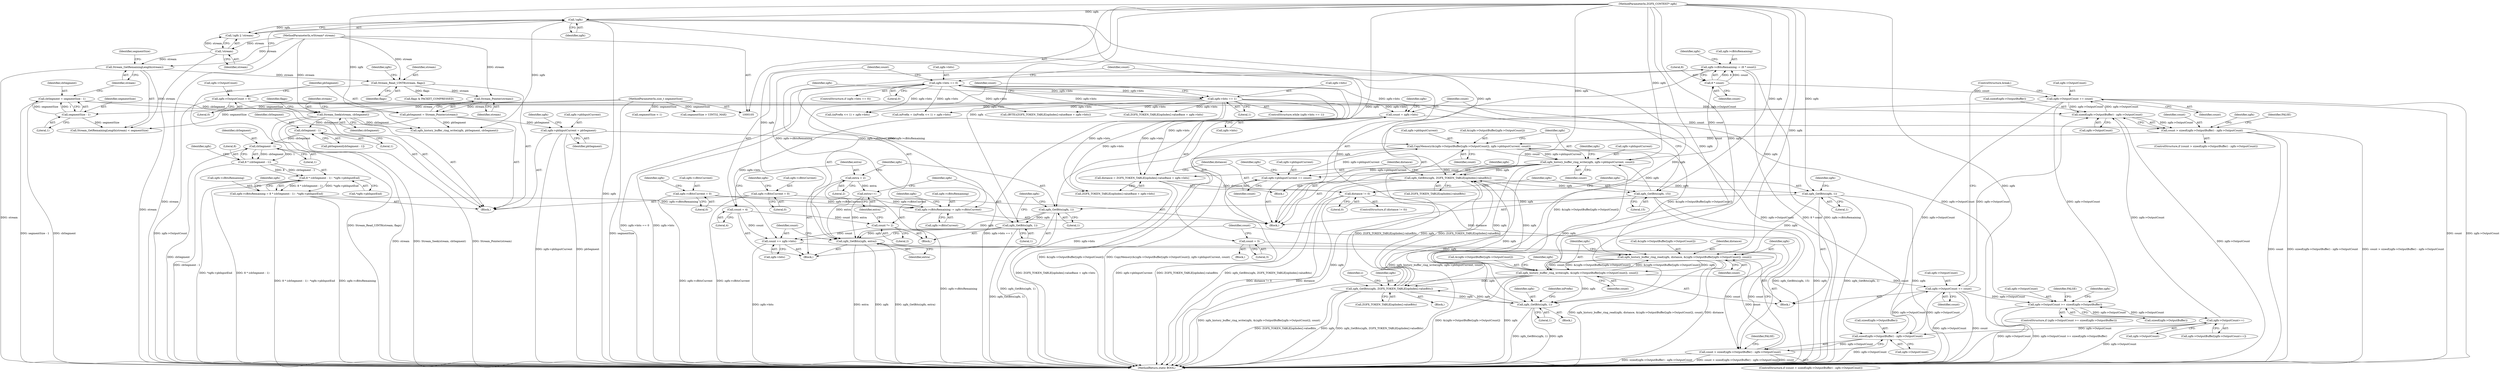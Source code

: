 digraph "0_FreeRDP_17c363a5162fd4dc77b1df54e48d7bd9bf6b3be7_0@API" {
"1000544" [label="(Call,zgfx->cBitsRemaining -= (8 * count))"];
"1000548" [label="(Call,8 * count)"];
"1000533" [label="(Call,zgfx_history_buffer_ring_write(zgfx, zgfx->pbInputCurrent, count))"];
"1000482" [label="(Call,zgfx_GetBits(zgfx, 15))"];
"1000369" [label="(Call,zgfx_GetBits(zgfx, ZGFX_TOKEN_TABLE[opIndex].valueBits))"];
"1000125" [label="(Call,!zgfx)"];
"1000106" [label="(MethodParameterIn,ZGFX_CONTEXT* zgfx)"];
"1000464" [label="(Call,zgfx_history_buffer_ring_write(zgfx, &(zgfx->OutputBuffer[zgfx->OutputCount]), count))"];
"1000452" [label="(Call,zgfx_history_buffer_ring_read(zgfx, distance, &(zgfx->OutputBuffer[zgfx->OutputCount]), count))"];
"1000392" [label="(Call,zgfx_GetBits(zgfx, 1))"];
"1000431" [label="(Call,zgfx_GetBits(zgfx, extra))"];
"1000413" [label="(Call,zgfx_GetBits(zgfx, 1))"];
"1000428" [label="(Call,zgfx_GetBits(zgfx, 1))"];
"1000426" [label="(Call,extra++)"];
"1000410" [label="(Call,extra = 2)"];
"1000388" [label="(Call,distance != 0)"];
"1000376" [label="(Call,distance = ZGFX_TOKEN_TABLE[opIndex].valueBase + zgfx->bits)"];
"1000396" [label="(Call,zgfx->bits == 0)"];
"1000417" [label="(Call,zgfx->bits == 1)"];
"1000520" [label="(Call,CopyMemory(&(zgfx->OutputBuffer[zgfx->OutputCount]), zgfx->pbInputCurrent, count))"];
"1000539" [label="(Call,zgfx->pbInputCurrent += count)"];
"1000198" [label="(Call,zgfx->pbInputCurrent = pbSegment)"];
"1000159" [label="(Call,pbSegment = Stream_Pointer(stream))"];
"1000161" [label="(Call,Stream_Pointer(stream))"];
"1000151" [label="(Call,Stream_Read_UINT8(stream, flags))"];
"1000139" [label="(Call,Stream_GetRemainingLength(stream))"];
"1000127" [label="(Call,!stream)"];
"1000107" [label="(MethodParameterIn,wStream* stream)"];
"1000508" [label="(Call,count > sizeof(zgfx->OutputBuffer) - zgfx->OutputCount)"];
"1000485" [label="(Call,count = zgfx->bits)"];
"1000510" [label="(Call,sizeof(zgfx->OutputBuffer) - zgfx->OutputCount)"];
"1000551" [label="(Call,zgfx->OutputCount += count)"];
"1000362" [label="(Call,zgfx->OutputCount++)"];
"1000347" [label="(Call,zgfx->OutputCount >= sizeof(zgfx->OutputBuffer))"];
"1000475" [label="(Call,zgfx->OutputCount += count)"];
"1000442" [label="(Call,sizeof(zgfx->OutputBuffer) - zgfx->OutputCount)"];
"1000154" [label="(Call,zgfx->OutputCount = 0)"];
"1000440" [label="(Call,count > sizeof(zgfx->OutputBuffer) - zgfx->OutputCount)"];
"1000402" [label="(Call,count = 3)"];
"1000434" [label="(Call,count += zgfx->bits)"];
"1000407" [label="(Call,count = 4)"];
"1000423" [label="(Call,count *= 2)"];
"1000303" [label="(Call,zgfx_GetBits(zgfx, ZGFX_TOKEN_TABLE[opIndex].valueBits))"];
"1000271" [label="(Call,zgfx_GetBits(zgfx, 1))"];
"1000490" [label="(Call,zgfx->cBitsRemaining -= zgfx->cBitsCurrent)"];
"1000497" [label="(Call,zgfx->cBitsCurrent = 0)"];
"1000227" [label="(Call,zgfx->cBitsCurrent = 0)"];
"1000213" [label="(Call,zgfx->cBitsRemaining = 8 * (cbSegment - 1) - *zgfx->pbInputEnd)"];
"1000217" [label="(Call,8 * (cbSegment - 1) - *zgfx->pbInputEnd)"];
"1000218" [label="(Call,8 * (cbSegment - 1))"];
"1000220" [label="(Call,cbSegment - 1)"];
"1000210" [label="(Call,cbSegment - 1)"];
"1000163" [label="(Call,Stream_Seek(stream, cbSegment))"];
"1000131" [label="(Call,cbSegment = segmentSize - 1)"];
"1000133" [label="(Call,segmentSize - 1)"];
"1000108" [label="(MethodParameterIn,size_t segmentSize)"];
"1000544" [label="(Call,zgfx->cBitsRemaining -= (8 * count))"];
"1000231" [label="(Literal,0)"];
"1000541" [label="(Identifier,zgfx)"];
"1000498" [label="(Call,zgfx->cBitsCurrent)"];
"1000229" [label="(Identifier,zgfx)"];
"1000482" [label="(Call,zgfx_GetBits(zgfx, 15))"];
"1000435" [label="(Identifier,count)"];
"1000494" [label="(Call,zgfx->cBitsCurrent)"];
"1000222" [label="(Literal,1)"];
"1000452" [label="(Call,zgfx_history_buffer_ring_read(zgfx, distance, &(zgfx->OutputBuffer[zgfx->OutputCount]), count))"];
"1000152" [label="(Identifier,stream)"];
"1000314" [label="(Call,ZGFX_TOKEN_TABLE[opIndex].valueBase + zgfx->bits)"];
"1000347" [label="(Call,zgfx->OutputCount >= sizeof(zgfx->OutputBuffer))"];
"1000432" [label="(Identifier,zgfx)"];
"1000481" [label="(Block,)"];
"1000108" [label="(MethodParameterIn,size_t segmentSize)"];
"1000442" [label="(Call,sizeof(zgfx->OutputBuffer) - zgfx->OutputCount)"];
"1000484" [label="(Literal,15)"];
"1000225" [label="(Identifier,zgfx)"];
"1000133" [label="(Call,segmentSize - 1)"];
"1000544" [label="(Call,zgfx->cBitsRemaining -= (8 * count))"];
"1000540" [label="(Call,zgfx->pbInputCurrent)"];
"1000348" [label="(Call,zgfx->OutputCount)"];
"1000404" [label="(Literal,3)"];
"1000524" [label="(Identifier,zgfx)"];
"1000543" [label="(Identifier,count)"];
"1000433" [label="(Identifier,extra)"];
"1000545" [label="(Call,zgfx->cBitsRemaining)"];
"1000486" [label="(Identifier,count)"];
"1000521" [label="(Call,&(zgfx->OutputBuffer[zgfx->OutputCount]))"];
"1000491" [label="(Call,zgfx->cBitsRemaining)"];
"1000487" [label="(Call,zgfx->bits)"];
"1000507" [label="(ControlStructure,if (count > sizeof(zgfx->OutputBuffer) - zgfx->OutputCount))"];
"1000210" [label="(Call,cbSegment - 1)"];
"1000463" [label="(Identifier,count)"];
"1000499" [label="(Identifier,zgfx)"];
"1000413" [label="(Call,zgfx_GetBits(zgfx, 1))"];
"1000199" [label="(Call,zgfx->pbInputCurrent)"];
"1000212" [label="(Literal,1)"];
"1000455" [label="(Call,&(zgfx->OutputBuffer[zgfx->OutputCount]))"];
"1000410" [label="(Call,extra = 2)"];
"1000370" [label="(Identifier,zgfx)"];
"1000305" [label="(Call,ZGFX_TOKEN_TABLE[opIndex].valueBits)"];
"1000161" [label="(Call,Stream_Pointer(stream))"];
"1000228" [label="(Call,zgfx->cBitsCurrent)"];
"1000134" [label="(Identifier,segmentSize)"];
"1000132" [label="(Identifier,cbSegment)"];
"1000127" [label="(Call,!stream)"];
"1000422" [label="(Block,)"];
"1000234" [label="(Identifier,zgfx)"];
"1000356" [label="(Identifier,FALSE)"];
"1000124" [label="(Call,!zgfx || !stream)"];
"1000371" [label="(Call,ZGFX_TOKEN_TABLE[opIndex].valueBits)"];
"1000424" [label="(Identifier,count)"];
"1000550" [label="(Identifier,count)"];
"1000271" [label="(Call,zgfx_GetBits(zgfx, 1))"];
"1000311" [label="(Identifier,c)"];
"1000146" [label="(Call,segmentSize > UINT32_MAX)"];
"1000377" [label="(Identifier,distance)"];
"1000275" [label="(Identifier,inPrefix)"];
"1000219" [label="(Literal,8)"];
"1000394" [label="(Literal,1)"];
"1000465" [label="(Identifier,zgfx)"];
"1000403" [label="(Identifier,count)"];
"1000227" [label="(Call,zgfx->cBitsCurrent = 0)"];
"1000474" [label="(Identifier,count)"];
"1000393" [label="(Identifier,zgfx)"];
"1000529" [label="(Call,zgfx->pbInputCurrent)"];
"1000501" [label="(Literal,0)"];
"1000125" [label="(Call,!zgfx)"];
"1000508" [label="(Call,count > sizeof(zgfx->OutputBuffer) - zgfx->OutputCount)"];
"1000303" [label="(Call,zgfx_GetBits(zgfx, ZGFX_TOKEN_TABLE[opIndex].valueBits))"];
"1000128" [label="(Identifier,stream)"];
"1000398" [label="(Identifier,zgfx)"];
"1000205" [label="(Identifier,zgfx)"];
"1000107" [label="(MethodParameterIn,wStream* stream)"];
"1000451" [label="(Identifier,FALSE)"];
"1000419" [label="(Identifier,zgfx)"];
"1000434" [label="(Call,count += zgfx->bits)"];
"1000519" [label="(Identifier,FALSE)"];
"1000479" [label="(Identifier,count)"];
"1000509" [label="(Identifier,count)"];
"1000466" [label="(Call,&(zgfx->OutputBuffer[zgfx->OutputCount]))"];
"1000407" [label="(Call,count = 4)"];
"1000551" [label="(Call,zgfx->OutputCount += count)"];
"1000131" [label="(Call,cbSegment = segmentSize - 1)"];
"1000476" [label="(Call,zgfx->OutputCount)"];
"1000555" [label="(Identifier,count)"];
"1000429" [label="(Identifier,zgfx)"];
"1000440" [label="(Call,count > sizeof(zgfx->OutputBuffer) - zgfx->OutputCount)"];
"1000138" [label="(Call,Stream_GetRemainingLength(stream) < segmentSize)"];
"1000358" [label="(Call,zgfx->OutputBuffer[zgfx->OutputCount++])"];
"1000406" [label="(Block,)"];
"1000162" [label="(Identifier,stream)"];
"1000202" [label="(Identifier,pbSegment)"];
"1000533" [label="(Call,zgfx_history_buffer_ring_write(zgfx, zgfx->pbInputCurrent, count))"];
"1000538" [label="(Identifier,count)"];
"1000490" [label="(Call,zgfx->cBitsRemaining -= zgfx->cBitsCurrent)"];
"1000302" [label="(Block,)"];
"1000304" [label="(Identifier,zgfx)"];
"1000143" [label="(Call,segmentSize < 1)"];
"1000430" [label="(Literal,1)"];
"1000475" [label="(Call,zgfx->OutputCount += count)"];
"1000535" [label="(Call,zgfx->pbInputCurrent)"];
"1000141" [label="(Identifier,segmentSize)"];
"1000376" [label="(Call,distance = ZGFX_TOKEN_TABLE[opIndex].valueBase + zgfx->bits)"];
"1000504" [label="(Identifier,zgfx)"];
"1000172" [label="(Call,zgfx_history_buffer_ring_write(zgfx, pbSegment, cbSegment))"];
"1000532" [label="(Identifier,count)"];
"1000106" [label="(MethodParameterIn,ZGFX_CONTEXT* zgfx)"];
"1000392" [label="(Call,zgfx_GetBits(zgfx, 1))"];
"1000389" [label="(Identifier,distance)"];
"1000140" [label="(Identifier,stream)"];
"1000397" [label="(Call,zgfx->bits)"];
"1000441" [label="(Identifier,count)"];
"1000273" [label="(Literal,1)"];
"1000139" [label="(Call,Stream_GetRemainingLength(stream))"];
"1000395" [label="(ControlStructure,if (zgfx->bits == 0))"];
"1000414" [label="(Identifier,zgfx)"];
"1000126" [label="(Identifier,zgfx)"];
"1000270" [label="(Block,)"];
"1000363" [label="(Call,zgfx->OutputCount)"];
"1000213" [label="(Call,zgfx->cBitsRemaining = 8 * (cbSegment - 1) - *zgfx->pbInputEnd)"];
"1000520" [label="(Call,CopyMemory(&(zgfx->OutputBuffer[zgfx->OutputCount]), zgfx->pbInputCurrent, count))"];
"1000546" [label="(Identifier,zgfx)"];
"1000158" [label="(Literal,0)"];
"1000198" [label="(Call,zgfx->pbInputCurrent = pbSegment)"];
"1000426" [label="(Call,extra++)"];
"1000418" [label="(Call,zgfx->bits)"];
"1000154" [label="(Call,zgfx->OutputCount = 0)"];
"1000208" [label="(Call,pbSegment[cbSegment - 1])"];
"1000109" [label="(Block,)"];
"1000400" [label="(Literal,0)"];
"1000362" [label="(Call,zgfx->OutputCount++)"];
"1000411" [label="(Identifier,extra)"];
"1000368" [label="(Block,)"];
"1000453" [label="(Identifier,zgfx)"];
"1000454" [label="(Identifier,distance)"];
"1000391" [label="(Block,)"];
"1000492" [label="(Identifier,zgfx)"];
"1000511" [label="(Call,sizeof(zgfx->OutputBuffer))"];
"1000153" [label="(Identifier,flags)"];
"1000549" [label="(Literal,8)"];
"1000548" [label="(Call,8 * count)"];
"1000217" [label="(Call,8 * (cbSegment - 1) - *zgfx->pbInputEnd)"];
"1000351" [label="(Call,sizeof(zgfx->OutputBuffer))"];
"1000539" [label="(Call,zgfx->pbInputCurrent += count)"];
"1000412" [label="(Literal,2)"];
"1000417" [label="(Call,zgfx->bits == 1)"];
"1000556" [label="(ControlStructure,break;)"];
"1000360" [label="(Identifier,zgfx)"];
"1000155" [label="(Call,zgfx->OutputCount)"];
"1000423" [label="(Call,count *= 2)"];
"1000431" [label="(Call,zgfx_GetBits(zgfx, extra))"];
"1000220" [label="(Call,cbSegment - 1)"];
"1000497" [label="(Call,zgfx->cBitsCurrent = 0)"];
"1000135" [label="(Literal,1)"];
"1000390" [label="(Literal,0)"];
"1000168" [label="(Call,flags & PACKET_COMPRESSED)"];
"1000272" [label="(Identifier,zgfx)"];
"1000165" [label="(Identifier,cbSegment)"];
"1000346" [label="(ControlStructure,if (zgfx->OutputCount >= sizeof(zgfx->OutputBuffer)))"];
"1000428" [label="(Call,zgfx_GetBits(zgfx, 1))"];
"1000276" [label="(Call,(inPrefix << 1) + zgfx->bits)"];
"1000164" [label="(Identifier,stream)"];
"1000401" [label="(Block,)"];
"1000223" [label="(Call,*zgfx->pbInputEnd)"];
"1000436" [label="(Call,zgfx->bits)"];
"1000169" [label="(Identifier,flags)"];
"1000559" [label="(MethodReturn,static BOOL)"];
"1000415" [label="(Literal,1)"];
"1000388" [label="(Call,distance != 0)"];
"1000274" [label="(Call,inPrefix = (inPrefix << 1) + zgfx->bits)"];
"1000485" [label="(Call,count = zgfx->bits)"];
"1000214" [label="(Call,zgfx->cBitsRemaining)"];
"1000218" [label="(Call,8 * (cbSegment - 1))"];
"1000553" [label="(Identifier,zgfx)"];
"1000160" [label="(Identifier,pbSegment)"];
"1000387" [label="(ControlStructure,if (distance != 0))"];
"1000464" [label="(Call,zgfx_history_buffer_ring_write(zgfx, &(zgfx->OutputBuffer[zgfx->OutputCount]), count))"];
"1000408" [label="(Identifier,count)"];
"1000221" [label="(Identifier,cbSegment)"];
"1000427" [label="(Identifier,extra)"];
"1000425" [label="(Literal,2)"];
"1000447" [label="(Call,zgfx->OutputCount)"];
"1000151" [label="(Call,Stream_Read_UINT8(stream, flags))"];
"1000369" [label="(Call,zgfx_GetBits(zgfx, ZGFX_TOKEN_TABLE[opIndex].valueBits))"];
"1000477" [label="(Identifier,zgfx)"];
"1000396" [label="(Call,zgfx->bits == 0)"];
"1000312" [label="(Call,(BYTE)(ZGFX_TOKEN_TABLE[opIndex].valueBase + zgfx->bits))"];
"1000510" [label="(Call,sizeof(zgfx->OutputBuffer) - zgfx->OutputCount)"];
"1000483" [label="(Identifier,zgfx)"];
"1000416" [label="(ControlStructure,while (zgfx->bits == 1))"];
"1000402" [label="(Call,count = 3)"];
"1000552" [label="(Call,zgfx->OutputCount)"];
"1000439" [label="(ControlStructure,if (count > sizeof(zgfx->OutputBuffer) - zgfx->OutputCount))"];
"1000156" [label="(Identifier,zgfx)"];
"1000515" [label="(Call,zgfx->OutputCount)"];
"1000378" [label="(Call,ZGFX_TOKEN_TABLE[opIndex].valueBase + zgfx->bits)"];
"1000421" [label="(Literal,1)"];
"1000409" [label="(Literal,4)"];
"1000534" [label="(Identifier,zgfx)"];
"1000159" [label="(Call,pbSegment = Stream_Pointer(stream))"];
"1000443" [label="(Call,sizeof(zgfx->OutputBuffer))"];
"1000211" [label="(Identifier,cbSegment)"];
"1000163" [label="(Call,Stream_Seek(stream, cbSegment))"];
"1000544" -> "1000481"  [label="AST: "];
"1000544" -> "1000548"  [label="CFG: "];
"1000545" -> "1000544"  [label="AST: "];
"1000548" -> "1000544"  [label="AST: "];
"1000553" -> "1000544"  [label="CFG: "];
"1000544" -> "1000559"  [label="DDG: 8 * count"];
"1000544" -> "1000559"  [label="DDG: zgfx->cBitsRemaining"];
"1000544" -> "1000490"  [label="DDG: zgfx->cBitsRemaining"];
"1000548" -> "1000544"  [label="DDG: 8"];
"1000548" -> "1000544"  [label="DDG: count"];
"1000490" -> "1000544"  [label="DDG: zgfx->cBitsRemaining"];
"1000548" -> "1000550"  [label="CFG: "];
"1000549" -> "1000548"  [label="AST: "];
"1000550" -> "1000548"  [label="AST: "];
"1000533" -> "1000548"  [label="DDG: count"];
"1000548" -> "1000551"  [label="DDG: count"];
"1000533" -> "1000481"  [label="AST: "];
"1000533" -> "1000538"  [label="CFG: "];
"1000534" -> "1000533"  [label="AST: "];
"1000535" -> "1000533"  [label="AST: "];
"1000538" -> "1000533"  [label="AST: "];
"1000541" -> "1000533"  [label="CFG: "];
"1000533" -> "1000559"  [label="DDG: zgfx_history_buffer_ring_write(zgfx, zgfx->pbInputCurrent, count)"];
"1000533" -> "1000559"  [label="DDG: zgfx"];
"1000533" -> "1000271"  [label="DDG: zgfx"];
"1000533" -> "1000303"  [label="DDG: zgfx"];
"1000533" -> "1000369"  [label="DDG: zgfx"];
"1000482" -> "1000533"  [label="DDG: zgfx"];
"1000106" -> "1000533"  [label="DDG: zgfx"];
"1000520" -> "1000533"  [label="DDG: zgfx->pbInputCurrent"];
"1000520" -> "1000533"  [label="DDG: count"];
"1000533" -> "1000539"  [label="DDG: count"];
"1000533" -> "1000539"  [label="DDG: zgfx->pbInputCurrent"];
"1000482" -> "1000481"  [label="AST: "];
"1000482" -> "1000484"  [label="CFG: "];
"1000483" -> "1000482"  [label="AST: "];
"1000484" -> "1000482"  [label="AST: "];
"1000486" -> "1000482"  [label="CFG: "];
"1000482" -> "1000559"  [label="DDG: zgfx"];
"1000482" -> "1000559"  [label="DDG: zgfx_GetBits(zgfx, 15)"];
"1000369" -> "1000482"  [label="DDG: zgfx"];
"1000106" -> "1000482"  [label="DDG: zgfx"];
"1000369" -> "1000368"  [label="AST: "];
"1000369" -> "1000371"  [label="CFG: "];
"1000370" -> "1000369"  [label="AST: "];
"1000371" -> "1000369"  [label="AST: "];
"1000377" -> "1000369"  [label="CFG: "];
"1000369" -> "1000559"  [label="DDG: zgfx_GetBits(zgfx, ZGFX_TOKEN_TABLE[opIndex].valueBits)"];
"1000369" -> "1000559"  [label="DDG: ZGFX_TOKEN_TABLE[opIndex].valueBits"];
"1000369" -> "1000303"  [label="DDG: ZGFX_TOKEN_TABLE[opIndex].valueBits"];
"1000125" -> "1000369"  [label="DDG: zgfx"];
"1000464" -> "1000369"  [label="DDG: zgfx"];
"1000303" -> "1000369"  [label="DDG: zgfx"];
"1000303" -> "1000369"  [label="DDG: ZGFX_TOKEN_TABLE[opIndex].valueBits"];
"1000271" -> "1000369"  [label="DDG: zgfx"];
"1000106" -> "1000369"  [label="DDG: zgfx"];
"1000369" -> "1000392"  [label="DDG: zgfx"];
"1000125" -> "1000124"  [label="AST: "];
"1000125" -> "1000126"  [label="CFG: "];
"1000126" -> "1000125"  [label="AST: "];
"1000128" -> "1000125"  [label="CFG: "];
"1000124" -> "1000125"  [label="CFG: "];
"1000125" -> "1000559"  [label="DDG: zgfx"];
"1000125" -> "1000124"  [label="DDG: zgfx"];
"1000106" -> "1000125"  [label="DDG: zgfx"];
"1000125" -> "1000172"  [label="DDG: zgfx"];
"1000125" -> "1000271"  [label="DDG: zgfx"];
"1000125" -> "1000303"  [label="DDG: zgfx"];
"1000106" -> "1000105"  [label="AST: "];
"1000106" -> "1000559"  [label="DDG: zgfx"];
"1000106" -> "1000172"  [label="DDG: zgfx"];
"1000106" -> "1000271"  [label="DDG: zgfx"];
"1000106" -> "1000303"  [label="DDG: zgfx"];
"1000106" -> "1000392"  [label="DDG: zgfx"];
"1000106" -> "1000413"  [label="DDG: zgfx"];
"1000106" -> "1000428"  [label="DDG: zgfx"];
"1000106" -> "1000431"  [label="DDG: zgfx"];
"1000106" -> "1000452"  [label="DDG: zgfx"];
"1000106" -> "1000464"  [label="DDG: zgfx"];
"1000464" -> "1000391"  [label="AST: "];
"1000464" -> "1000474"  [label="CFG: "];
"1000465" -> "1000464"  [label="AST: "];
"1000466" -> "1000464"  [label="AST: "];
"1000474" -> "1000464"  [label="AST: "];
"1000477" -> "1000464"  [label="CFG: "];
"1000464" -> "1000559"  [label="DDG: zgfx"];
"1000464" -> "1000559"  [label="DDG: zgfx_history_buffer_ring_write(zgfx, &(zgfx->OutputBuffer[zgfx->OutputCount]), count)"];
"1000464" -> "1000559"  [label="DDG: &(zgfx->OutputBuffer[zgfx->OutputCount])"];
"1000464" -> "1000271"  [label="DDG: zgfx"];
"1000464" -> "1000303"  [label="DDG: zgfx"];
"1000464" -> "1000452"  [label="DDG: &(zgfx->OutputBuffer[zgfx->OutputCount])"];
"1000452" -> "1000464"  [label="DDG: zgfx"];
"1000452" -> "1000464"  [label="DDG: &(zgfx->OutputBuffer[zgfx->OutputCount])"];
"1000452" -> "1000464"  [label="DDG: count"];
"1000464" -> "1000475"  [label="DDG: count"];
"1000464" -> "1000520"  [label="DDG: &(zgfx->OutputBuffer[zgfx->OutputCount])"];
"1000452" -> "1000391"  [label="AST: "];
"1000452" -> "1000463"  [label="CFG: "];
"1000453" -> "1000452"  [label="AST: "];
"1000454" -> "1000452"  [label="AST: "];
"1000455" -> "1000452"  [label="AST: "];
"1000463" -> "1000452"  [label="AST: "];
"1000465" -> "1000452"  [label="CFG: "];
"1000452" -> "1000559"  [label="DDG: zgfx_history_buffer_ring_read(zgfx, distance, &(zgfx->OutputBuffer[zgfx->OutputCount]), count)"];
"1000452" -> "1000559"  [label="DDG: distance"];
"1000392" -> "1000452"  [label="DDG: zgfx"];
"1000431" -> "1000452"  [label="DDG: zgfx"];
"1000388" -> "1000452"  [label="DDG: distance"];
"1000520" -> "1000452"  [label="DDG: &(zgfx->OutputBuffer[zgfx->OutputCount])"];
"1000440" -> "1000452"  [label="DDG: count"];
"1000392" -> "1000391"  [label="AST: "];
"1000392" -> "1000394"  [label="CFG: "];
"1000393" -> "1000392"  [label="AST: "];
"1000394" -> "1000392"  [label="AST: "];
"1000398" -> "1000392"  [label="CFG: "];
"1000392" -> "1000559"  [label="DDG: zgfx_GetBits(zgfx, 1)"];
"1000392" -> "1000559"  [label="DDG: zgfx"];
"1000392" -> "1000413"  [label="DDG: zgfx"];
"1000431" -> "1000406"  [label="AST: "];
"1000431" -> "1000433"  [label="CFG: "];
"1000432" -> "1000431"  [label="AST: "];
"1000433" -> "1000431"  [label="AST: "];
"1000435" -> "1000431"  [label="CFG: "];
"1000431" -> "1000559"  [label="DDG: zgfx"];
"1000431" -> "1000559"  [label="DDG: zgfx_GetBits(zgfx, extra)"];
"1000431" -> "1000559"  [label="DDG: extra"];
"1000413" -> "1000431"  [label="DDG: zgfx"];
"1000428" -> "1000431"  [label="DDG: zgfx"];
"1000426" -> "1000431"  [label="DDG: extra"];
"1000410" -> "1000431"  [label="DDG: extra"];
"1000413" -> "1000406"  [label="AST: "];
"1000413" -> "1000415"  [label="CFG: "];
"1000414" -> "1000413"  [label="AST: "];
"1000415" -> "1000413"  [label="AST: "];
"1000419" -> "1000413"  [label="CFG: "];
"1000413" -> "1000559"  [label="DDG: zgfx_GetBits(zgfx, 1)"];
"1000413" -> "1000428"  [label="DDG: zgfx"];
"1000428" -> "1000422"  [label="AST: "];
"1000428" -> "1000430"  [label="CFG: "];
"1000429" -> "1000428"  [label="AST: "];
"1000430" -> "1000428"  [label="AST: "];
"1000419" -> "1000428"  [label="CFG: "];
"1000428" -> "1000559"  [label="DDG: zgfx_GetBits(zgfx, 1)"];
"1000426" -> "1000422"  [label="AST: "];
"1000426" -> "1000427"  [label="CFG: "];
"1000427" -> "1000426"  [label="AST: "];
"1000429" -> "1000426"  [label="CFG: "];
"1000410" -> "1000426"  [label="DDG: extra"];
"1000410" -> "1000406"  [label="AST: "];
"1000410" -> "1000412"  [label="CFG: "];
"1000411" -> "1000410"  [label="AST: "];
"1000412" -> "1000410"  [label="AST: "];
"1000414" -> "1000410"  [label="CFG: "];
"1000388" -> "1000387"  [label="AST: "];
"1000388" -> "1000390"  [label="CFG: "];
"1000389" -> "1000388"  [label="AST: "];
"1000390" -> "1000388"  [label="AST: "];
"1000393" -> "1000388"  [label="CFG: "];
"1000483" -> "1000388"  [label="CFG: "];
"1000388" -> "1000559"  [label="DDG: distance"];
"1000388" -> "1000559"  [label="DDG: distance != 0"];
"1000376" -> "1000388"  [label="DDG: distance"];
"1000376" -> "1000368"  [label="AST: "];
"1000376" -> "1000378"  [label="CFG: "];
"1000377" -> "1000376"  [label="AST: "];
"1000378" -> "1000376"  [label="AST: "];
"1000389" -> "1000376"  [label="CFG: "];
"1000376" -> "1000559"  [label="DDG: ZGFX_TOKEN_TABLE[opIndex].valueBase + zgfx->bits"];
"1000396" -> "1000376"  [label="DDG: zgfx->bits"];
"1000417" -> "1000376"  [label="DDG: zgfx->bits"];
"1000396" -> "1000395"  [label="AST: "];
"1000396" -> "1000400"  [label="CFG: "];
"1000397" -> "1000396"  [label="AST: "];
"1000400" -> "1000396"  [label="AST: "];
"1000403" -> "1000396"  [label="CFG: "];
"1000408" -> "1000396"  [label="CFG: "];
"1000396" -> "1000559"  [label="DDG: zgfx->bits == 0"];
"1000396" -> "1000559"  [label="DDG: zgfx->bits"];
"1000396" -> "1000274"  [label="DDG: zgfx->bits"];
"1000396" -> "1000276"  [label="DDG: zgfx->bits"];
"1000396" -> "1000312"  [label="DDG: zgfx->bits"];
"1000396" -> "1000314"  [label="DDG: zgfx->bits"];
"1000396" -> "1000378"  [label="DDG: zgfx->bits"];
"1000417" -> "1000396"  [label="DDG: zgfx->bits"];
"1000396" -> "1000417"  [label="DDG: zgfx->bits"];
"1000396" -> "1000485"  [label="DDG: zgfx->bits"];
"1000417" -> "1000416"  [label="AST: "];
"1000417" -> "1000421"  [label="CFG: "];
"1000418" -> "1000417"  [label="AST: "];
"1000421" -> "1000417"  [label="AST: "];
"1000424" -> "1000417"  [label="CFG: "];
"1000432" -> "1000417"  [label="CFG: "];
"1000417" -> "1000559"  [label="DDG: zgfx->bits == 1"];
"1000417" -> "1000274"  [label="DDG: zgfx->bits"];
"1000417" -> "1000276"  [label="DDG: zgfx->bits"];
"1000417" -> "1000312"  [label="DDG: zgfx->bits"];
"1000417" -> "1000314"  [label="DDG: zgfx->bits"];
"1000417" -> "1000378"  [label="DDG: zgfx->bits"];
"1000417" -> "1000434"  [label="DDG: zgfx->bits"];
"1000417" -> "1000485"  [label="DDG: zgfx->bits"];
"1000520" -> "1000481"  [label="AST: "];
"1000520" -> "1000532"  [label="CFG: "];
"1000521" -> "1000520"  [label="AST: "];
"1000529" -> "1000520"  [label="AST: "];
"1000532" -> "1000520"  [label="AST: "];
"1000534" -> "1000520"  [label="CFG: "];
"1000520" -> "1000559"  [label="DDG: CopyMemory(&(zgfx->OutputBuffer[zgfx->OutputCount]), zgfx->pbInputCurrent, count)"];
"1000520" -> "1000559"  [label="DDG: &(zgfx->OutputBuffer[zgfx->OutputCount])"];
"1000539" -> "1000520"  [label="DDG: zgfx->pbInputCurrent"];
"1000198" -> "1000520"  [label="DDG: zgfx->pbInputCurrent"];
"1000508" -> "1000520"  [label="DDG: count"];
"1000539" -> "1000481"  [label="AST: "];
"1000539" -> "1000543"  [label="CFG: "];
"1000540" -> "1000539"  [label="AST: "];
"1000543" -> "1000539"  [label="AST: "];
"1000546" -> "1000539"  [label="CFG: "];
"1000539" -> "1000559"  [label="DDG: zgfx->pbInputCurrent"];
"1000198" -> "1000109"  [label="AST: "];
"1000198" -> "1000202"  [label="CFG: "];
"1000199" -> "1000198"  [label="AST: "];
"1000202" -> "1000198"  [label="AST: "];
"1000205" -> "1000198"  [label="CFG: "];
"1000198" -> "1000559"  [label="DDG: zgfx->pbInputCurrent"];
"1000198" -> "1000559"  [label="DDG: pbSegment"];
"1000159" -> "1000198"  [label="DDG: pbSegment"];
"1000159" -> "1000109"  [label="AST: "];
"1000159" -> "1000161"  [label="CFG: "];
"1000160" -> "1000159"  [label="AST: "];
"1000161" -> "1000159"  [label="AST: "];
"1000164" -> "1000159"  [label="CFG: "];
"1000159" -> "1000559"  [label="DDG: Stream_Pointer(stream)"];
"1000161" -> "1000159"  [label="DDG: stream"];
"1000159" -> "1000172"  [label="DDG: pbSegment"];
"1000161" -> "1000162"  [label="CFG: "];
"1000162" -> "1000161"  [label="AST: "];
"1000151" -> "1000161"  [label="DDG: stream"];
"1000107" -> "1000161"  [label="DDG: stream"];
"1000161" -> "1000163"  [label="DDG: stream"];
"1000151" -> "1000109"  [label="AST: "];
"1000151" -> "1000153"  [label="CFG: "];
"1000152" -> "1000151"  [label="AST: "];
"1000153" -> "1000151"  [label="AST: "];
"1000156" -> "1000151"  [label="CFG: "];
"1000151" -> "1000559"  [label="DDG: Stream_Read_UINT8(stream, flags)"];
"1000139" -> "1000151"  [label="DDG: stream"];
"1000107" -> "1000151"  [label="DDG: stream"];
"1000151" -> "1000168"  [label="DDG: flags"];
"1000139" -> "1000138"  [label="AST: "];
"1000139" -> "1000140"  [label="CFG: "];
"1000140" -> "1000139"  [label="AST: "];
"1000141" -> "1000139"  [label="CFG: "];
"1000139" -> "1000559"  [label="DDG: stream"];
"1000139" -> "1000138"  [label="DDG: stream"];
"1000127" -> "1000139"  [label="DDG: stream"];
"1000107" -> "1000139"  [label="DDG: stream"];
"1000127" -> "1000124"  [label="AST: "];
"1000127" -> "1000128"  [label="CFG: "];
"1000128" -> "1000127"  [label="AST: "];
"1000124" -> "1000127"  [label="CFG: "];
"1000127" -> "1000559"  [label="DDG: stream"];
"1000127" -> "1000124"  [label="DDG: stream"];
"1000107" -> "1000127"  [label="DDG: stream"];
"1000107" -> "1000105"  [label="AST: "];
"1000107" -> "1000559"  [label="DDG: stream"];
"1000107" -> "1000163"  [label="DDG: stream"];
"1000508" -> "1000507"  [label="AST: "];
"1000508" -> "1000510"  [label="CFG: "];
"1000509" -> "1000508"  [label="AST: "];
"1000510" -> "1000508"  [label="AST: "];
"1000519" -> "1000508"  [label="CFG: "];
"1000524" -> "1000508"  [label="CFG: "];
"1000508" -> "1000559"  [label="DDG: count"];
"1000508" -> "1000559"  [label="DDG: sizeof(zgfx->OutputBuffer) - zgfx->OutputCount"];
"1000508" -> "1000559"  [label="DDG: count > sizeof(zgfx->OutputBuffer) - zgfx->OutputCount"];
"1000485" -> "1000508"  [label="DDG: count"];
"1000510" -> "1000508"  [label="DDG: zgfx->OutputCount"];
"1000485" -> "1000481"  [label="AST: "];
"1000485" -> "1000487"  [label="CFG: "];
"1000486" -> "1000485"  [label="AST: "];
"1000487" -> "1000485"  [label="AST: "];
"1000492" -> "1000485"  [label="CFG: "];
"1000485" -> "1000559"  [label="DDG: zgfx->bits"];
"1000510" -> "1000515"  [label="CFG: "];
"1000511" -> "1000510"  [label="AST: "];
"1000515" -> "1000510"  [label="AST: "];
"1000510" -> "1000559"  [label="DDG: zgfx->OutputCount"];
"1000551" -> "1000510"  [label="DDG: zgfx->OutputCount"];
"1000362" -> "1000510"  [label="DDG: zgfx->OutputCount"];
"1000475" -> "1000510"  [label="DDG: zgfx->OutputCount"];
"1000154" -> "1000510"  [label="DDG: zgfx->OutputCount"];
"1000510" -> "1000551"  [label="DDG: zgfx->OutputCount"];
"1000551" -> "1000481"  [label="AST: "];
"1000551" -> "1000555"  [label="CFG: "];
"1000552" -> "1000551"  [label="AST: "];
"1000555" -> "1000551"  [label="AST: "];
"1000556" -> "1000551"  [label="CFG: "];
"1000551" -> "1000559"  [label="DDG: count"];
"1000551" -> "1000559"  [label="DDG: zgfx->OutputCount"];
"1000551" -> "1000347"  [label="DDG: zgfx->OutputCount"];
"1000551" -> "1000442"  [label="DDG: zgfx->OutputCount"];
"1000362" -> "1000358"  [label="AST: "];
"1000362" -> "1000363"  [label="CFG: "];
"1000363" -> "1000362"  [label="AST: "];
"1000358" -> "1000362"  [label="CFG: "];
"1000362" -> "1000559"  [label="DDG: zgfx->OutputCount"];
"1000362" -> "1000347"  [label="DDG: zgfx->OutputCount"];
"1000347" -> "1000362"  [label="DDG: zgfx->OutputCount"];
"1000362" -> "1000442"  [label="DDG: zgfx->OutputCount"];
"1000347" -> "1000346"  [label="AST: "];
"1000347" -> "1000351"  [label="CFG: "];
"1000348" -> "1000347"  [label="AST: "];
"1000351" -> "1000347"  [label="AST: "];
"1000356" -> "1000347"  [label="CFG: "];
"1000360" -> "1000347"  [label="CFG: "];
"1000347" -> "1000559"  [label="DDG: zgfx->OutputCount"];
"1000347" -> "1000559"  [label="DDG: zgfx->OutputCount >= sizeof(zgfx->OutputBuffer)"];
"1000475" -> "1000347"  [label="DDG: zgfx->OutputCount"];
"1000154" -> "1000347"  [label="DDG: zgfx->OutputCount"];
"1000475" -> "1000391"  [label="AST: "];
"1000475" -> "1000479"  [label="CFG: "];
"1000476" -> "1000475"  [label="AST: "];
"1000479" -> "1000475"  [label="AST: "];
"1000556" -> "1000475"  [label="CFG: "];
"1000475" -> "1000559"  [label="DDG: zgfx->OutputCount"];
"1000475" -> "1000559"  [label="DDG: count"];
"1000475" -> "1000442"  [label="DDG: zgfx->OutputCount"];
"1000442" -> "1000475"  [label="DDG: zgfx->OutputCount"];
"1000442" -> "1000440"  [label="AST: "];
"1000442" -> "1000447"  [label="CFG: "];
"1000443" -> "1000442"  [label="AST: "];
"1000447" -> "1000442"  [label="AST: "];
"1000440" -> "1000442"  [label="CFG: "];
"1000442" -> "1000559"  [label="DDG: zgfx->OutputCount"];
"1000442" -> "1000440"  [label="DDG: zgfx->OutputCount"];
"1000154" -> "1000442"  [label="DDG: zgfx->OutputCount"];
"1000154" -> "1000109"  [label="AST: "];
"1000154" -> "1000158"  [label="CFG: "];
"1000155" -> "1000154"  [label="AST: "];
"1000158" -> "1000154"  [label="AST: "];
"1000160" -> "1000154"  [label="CFG: "];
"1000154" -> "1000559"  [label="DDG: zgfx->OutputCount"];
"1000440" -> "1000439"  [label="AST: "];
"1000441" -> "1000440"  [label="AST: "];
"1000451" -> "1000440"  [label="CFG: "];
"1000453" -> "1000440"  [label="CFG: "];
"1000440" -> "1000559"  [label="DDG: sizeof(zgfx->OutputBuffer) - zgfx->OutputCount"];
"1000440" -> "1000559"  [label="DDG: count > sizeof(zgfx->OutputBuffer) - zgfx->OutputCount"];
"1000440" -> "1000559"  [label="DDG: count"];
"1000402" -> "1000440"  [label="DDG: count"];
"1000434" -> "1000440"  [label="DDG: count"];
"1000402" -> "1000401"  [label="AST: "];
"1000402" -> "1000404"  [label="CFG: "];
"1000403" -> "1000402"  [label="AST: "];
"1000404" -> "1000402"  [label="AST: "];
"1000441" -> "1000402"  [label="CFG: "];
"1000434" -> "1000406"  [label="AST: "];
"1000434" -> "1000436"  [label="CFG: "];
"1000435" -> "1000434"  [label="AST: "];
"1000436" -> "1000434"  [label="AST: "];
"1000441" -> "1000434"  [label="CFG: "];
"1000434" -> "1000559"  [label="DDG: zgfx->bits"];
"1000407" -> "1000434"  [label="DDG: count"];
"1000423" -> "1000434"  [label="DDG: count"];
"1000407" -> "1000406"  [label="AST: "];
"1000407" -> "1000409"  [label="CFG: "];
"1000408" -> "1000407"  [label="AST: "];
"1000409" -> "1000407"  [label="AST: "];
"1000411" -> "1000407"  [label="CFG: "];
"1000407" -> "1000423"  [label="DDG: count"];
"1000423" -> "1000422"  [label="AST: "];
"1000423" -> "1000425"  [label="CFG: "];
"1000424" -> "1000423"  [label="AST: "];
"1000425" -> "1000423"  [label="AST: "];
"1000427" -> "1000423"  [label="CFG: "];
"1000303" -> "1000302"  [label="AST: "];
"1000303" -> "1000305"  [label="CFG: "];
"1000304" -> "1000303"  [label="AST: "];
"1000305" -> "1000303"  [label="AST: "];
"1000311" -> "1000303"  [label="CFG: "];
"1000303" -> "1000559"  [label="DDG: zgfx"];
"1000303" -> "1000559"  [label="DDG: zgfx_GetBits(zgfx, ZGFX_TOKEN_TABLE[opIndex].valueBits)"];
"1000303" -> "1000559"  [label="DDG: ZGFX_TOKEN_TABLE[opIndex].valueBits"];
"1000303" -> "1000271"  [label="DDG: zgfx"];
"1000271" -> "1000303"  [label="DDG: zgfx"];
"1000271" -> "1000270"  [label="AST: "];
"1000271" -> "1000273"  [label="CFG: "];
"1000272" -> "1000271"  [label="AST: "];
"1000273" -> "1000271"  [label="AST: "];
"1000275" -> "1000271"  [label="CFG: "];
"1000271" -> "1000559"  [label="DDG: zgfx"];
"1000271" -> "1000559"  [label="DDG: zgfx_GetBits(zgfx, 1)"];
"1000490" -> "1000481"  [label="AST: "];
"1000490" -> "1000494"  [label="CFG: "];
"1000491" -> "1000490"  [label="AST: "];
"1000494" -> "1000490"  [label="AST: "];
"1000499" -> "1000490"  [label="CFG: "];
"1000490" -> "1000559"  [label="DDG: zgfx->cBitsRemaining"];
"1000497" -> "1000490"  [label="DDG: zgfx->cBitsCurrent"];
"1000227" -> "1000490"  [label="DDG: zgfx->cBitsCurrent"];
"1000213" -> "1000490"  [label="DDG: zgfx->cBitsRemaining"];
"1000497" -> "1000481"  [label="AST: "];
"1000497" -> "1000501"  [label="CFG: "];
"1000498" -> "1000497"  [label="AST: "];
"1000501" -> "1000497"  [label="AST: "];
"1000504" -> "1000497"  [label="CFG: "];
"1000497" -> "1000559"  [label="DDG: zgfx->cBitsCurrent"];
"1000227" -> "1000109"  [label="AST: "];
"1000227" -> "1000231"  [label="CFG: "];
"1000228" -> "1000227"  [label="AST: "];
"1000231" -> "1000227"  [label="AST: "];
"1000234" -> "1000227"  [label="CFG: "];
"1000227" -> "1000559"  [label="DDG: zgfx->cBitsCurrent"];
"1000213" -> "1000109"  [label="AST: "];
"1000213" -> "1000217"  [label="CFG: "];
"1000214" -> "1000213"  [label="AST: "];
"1000217" -> "1000213"  [label="AST: "];
"1000229" -> "1000213"  [label="CFG: "];
"1000213" -> "1000559"  [label="DDG: 8 * (cbSegment - 1) - *zgfx->pbInputEnd"];
"1000213" -> "1000559"  [label="DDG: zgfx->cBitsRemaining"];
"1000217" -> "1000213"  [label="DDG: 8 * (cbSegment - 1)"];
"1000217" -> "1000213"  [label="DDG: *zgfx->pbInputEnd"];
"1000217" -> "1000223"  [label="CFG: "];
"1000218" -> "1000217"  [label="AST: "];
"1000223" -> "1000217"  [label="AST: "];
"1000217" -> "1000559"  [label="DDG: *zgfx->pbInputEnd"];
"1000217" -> "1000559"  [label="DDG: 8 * (cbSegment - 1)"];
"1000218" -> "1000217"  [label="DDG: 8"];
"1000218" -> "1000217"  [label="DDG: cbSegment - 1"];
"1000218" -> "1000220"  [label="CFG: "];
"1000219" -> "1000218"  [label="AST: "];
"1000220" -> "1000218"  [label="AST: "];
"1000225" -> "1000218"  [label="CFG: "];
"1000218" -> "1000559"  [label="DDG: cbSegment - 1"];
"1000220" -> "1000218"  [label="DDG: cbSegment"];
"1000220" -> "1000218"  [label="DDG: 1"];
"1000220" -> "1000222"  [label="CFG: "];
"1000221" -> "1000220"  [label="AST: "];
"1000222" -> "1000220"  [label="AST: "];
"1000220" -> "1000559"  [label="DDG: cbSegment"];
"1000210" -> "1000220"  [label="DDG: cbSegment"];
"1000210" -> "1000208"  [label="AST: "];
"1000210" -> "1000212"  [label="CFG: "];
"1000211" -> "1000210"  [label="AST: "];
"1000212" -> "1000210"  [label="AST: "];
"1000208" -> "1000210"  [label="CFG: "];
"1000163" -> "1000210"  [label="DDG: cbSegment"];
"1000163" -> "1000109"  [label="AST: "];
"1000163" -> "1000165"  [label="CFG: "];
"1000164" -> "1000163"  [label="AST: "];
"1000165" -> "1000163"  [label="AST: "];
"1000169" -> "1000163"  [label="CFG: "];
"1000163" -> "1000559"  [label="DDG: stream"];
"1000163" -> "1000559"  [label="DDG: Stream_Seek(stream, cbSegment)"];
"1000131" -> "1000163"  [label="DDG: cbSegment"];
"1000163" -> "1000172"  [label="DDG: cbSegment"];
"1000131" -> "1000109"  [label="AST: "];
"1000131" -> "1000133"  [label="CFG: "];
"1000132" -> "1000131"  [label="AST: "];
"1000133" -> "1000131"  [label="AST: "];
"1000140" -> "1000131"  [label="CFG: "];
"1000131" -> "1000559"  [label="DDG: cbSegment"];
"1000131" -> "1000559"  [label="DDG: segmentSize - 1"];
"1000133" -> "1000131"  [label="DDG: segmentSize"];
"1000133" -> "1000131"  [label="DDG: 1"];
"1000133" -> "1000135"  [label="CFG: "];
"1000134" -> "1000133"  [label="AST: "];
"1000135" -> "1000133"  [label="AST: "];
"1000108" -> "1000133"  [label="DDG: segmentSize"];
"1000133" -> "1000138"  [label="DDG: segmentSize"];
"1000108" -> "1000105"  [label="AST: "];
"1000108" -> "1000559"  [label="DDG: segmentSize"];
"1000108" -> "1000138"  [label="DDG: segmentSize"];
"1000108" -> "1000143"  [label="DDG: segmentSize"];
"1000108" -> "1000146"  [label="DDG: segmentSize"];
}
